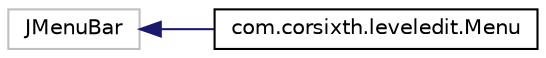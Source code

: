 digraph "Graphical Class Hierarchy"
{
 // LATEX_PDF_SIZE
  edge [fontname="Helvetica",fontsize="10",labelfontname="Helvetica",labelfontsize="10"];
  node [fontname="Helvetica",fontsize="10",shape=record];
  rankdir="LR";
  Node24 [label="JMenuBar",height=0.2,width=0.4,color="grey75", fillcolor="white", style="filled",tooltip=" "];
  Node24 -> Node0 [dir="back",color="midnightblue",fontsize="10",style="solid",fontname="Helvetica"];
  Node0 [label="com.corsixth.leveledit.Menu",height=0.2,width=0.4,color="black", fillcolor="white", style="filled",URL="$classcom_1_1corsixth_1_1leveledit_1_1Menu.html",tooltip=" "];
}
